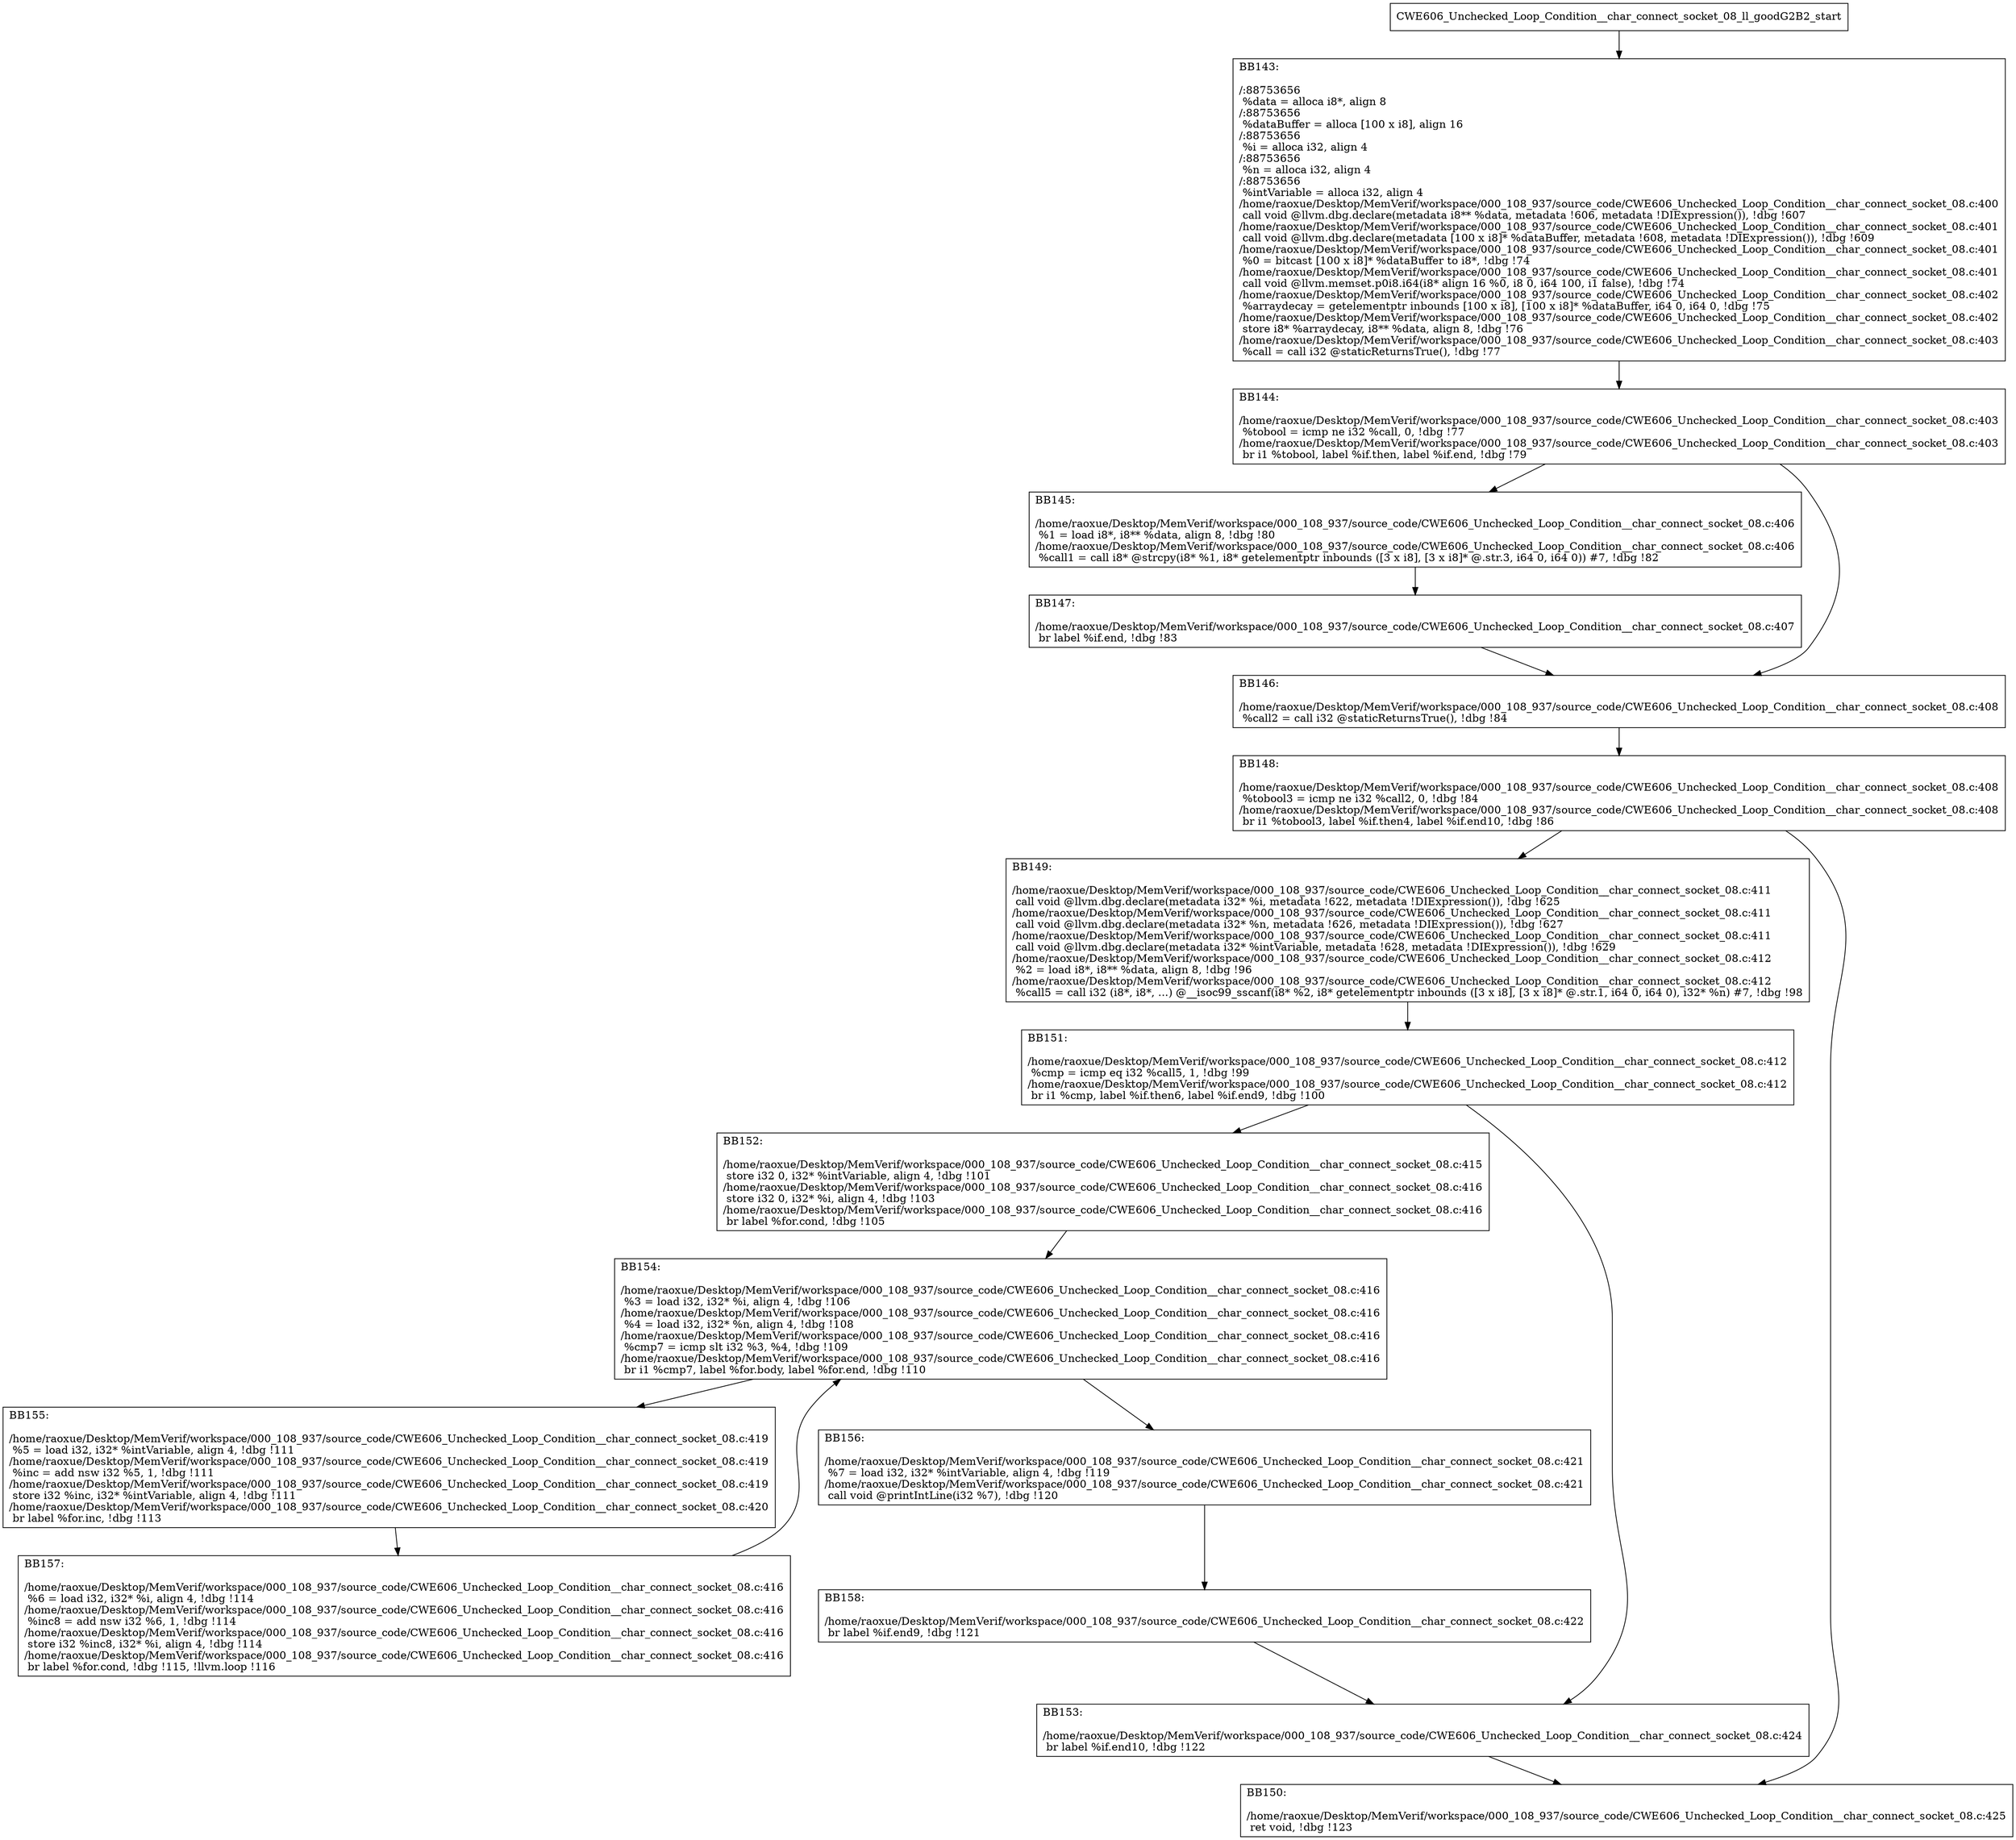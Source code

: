 digraph "CFG for'CWE606_Unchecked_Loop_Condition__char_connect_socket_08_ll_goodG2B2' function" {
	BBCWE606_Unchecked_Loop_Condition__char_connect_socket_08_ll_goodG2B2_start[shape=record,label="{CWE606_Unchecked_Loop_Condition__char_connect_socket_08_ll_goodG2B2_start}"];
	BBCWE606_Unchecked_Loop_Condition__char_connect_socket_08_ll_goodG2B2_start-> CWE606_Unchecked_Loop_Condition__char_connect_socket_08_ll_goodG2B2BB143;
	CWE606_Unchecked_Loop_Condition__char_connect_socket_08_ll_goodG2B2BB143 [shape=record, label="{BB143:\l\l/:88753656\l
  %data = alloca i8*, align 8\l
/:88753656\l
  %dataBuffer = alloca [100 x i8], align 16\l
/:88753656\l
  %i = alloca i32, align 4\l
/:88753656\l
  %n = alloca i32, align 4\l
/:88753656\l
  %intVariable = alloca i32, align 4\l
/home/raoxue/Desktop/MemVerif/workspace/000_108_937/source_code/CWE606_Unchecked_Loop_Condition__char_connect_socket_08.c:400\l
  call void @llvm.dbg.declare(metadata i8** %data, metadata !606, metadata !DIExpression()), !dbg !607\l
/home/raoxue/Desktop/MemVerif/workspace/000_108_937/source_code/CWE606_Unchecked_Loop_Condition__char_connect_socket_08.c:401\l
  call void @llvm.dbg.declare(metadata [100 x i8]* %dataBuffer, metadata !608, metadata !DIExpression()), !dbg !609\l
/home/raoxue/Desktop/MemVerif/workspace/000_108_937/source_code/CWE606_Unchecked_Loop_Condition__char_connect_socket_08.c:401\l
  %0 = bitcast [100 x i8]* %dataBuffer to i8*, !dbg !74\l
/home/raoxue/Desktop/MemVerif/workspace/000_108_937/source_code/CWE606_Unchecked_Loop_Condition__char_connect_socket_08.c:401\l
  call void @llvm.memset.p0i8.i64(i8* align 16 %0, i8 0, i64 100, i1 false), !dbg !74\l
/home/raoxue/Desktop/MemVerif/workspace/000_108_937/source_code/CWE606_Unchecked_Loop_Condition__char_connect_socket_08.c:402\l
  %arraydecay = getelementptr inbounds [100 x i8], [100 x i8]* %dataBuffer, i64 0, i64 0, !dbg !75\l
/home/raoxue/Desktop/MemVerif/workspace/000_108_937/source_code/CWE606_Unchecked_Loop_Condition__char_connect_socket_08.c:402\l
  store i8* %arraydecay, i8** %data, align 8, !dbg !76\l
/home/raoxue/Desktop/MemVerif/workspace/000_108_937/source_code/CWE606_Unchecked_Loop_Condition__char_connect_socket_08.c:403\l
  %call = call i32 @staticReturnsTrue(), !dbg !77\l
}"];
	CWE606_Unchecked_Loop_Condition__char_connect_socket_08_ll_goodG2B2BB143-> CWE606_Unchecked_Loop_Condition__char_connect_socket_08_ll_goodG2B2BB144;
	CWE606_Unchecked_Loop_Condition__char_connect_socket_08_ll_goodG2B2BB144 [shape=record, label="{BB144:\l\l/home/raoxue/Desktop/MemVerif/workspace/000_108_937/source_code/CWE606_Unchecked_Loop_Condition__char_connect_socket_08.c:403\l
  %tobool = icmp ne i32 %call, 0, !dbg !77\l
/home/raoxue/Desktop/MemVerif/workspace/000_108_937/source_code/CWE606_Unchecked_Loop_Condition__char_connect_socket_08.c:403\l
  br i1 %tobool, label %if.then, label %if.end, !dbg !79\l
}"];
	CWE606_Unchecked_Loop_Condition__char_connect_socket_08_ll_goodG2B2BB144-> CWE606_Unchecked_Loop_Condition__char_connect_socket_08_ll_goodG2B2BB145;
	CWE606_Unchecked_Loop_Condition__char_connect_socket_08_ll_goodG2B2BB144-> CWE606_Unchecked_Loop_Condition__char_connect_socket_08_ll_goodG2B2BB146;
	CWE606_Unchecked_Loop_Condition__char_connect_socket_08_ll_goodG2B2BB145 [shape=record, label="{BB145:\l\l/home/raoxue/Desktop/MemVerif/workspace/000_108_937/source_code/CWE606_Unchecked_Loop_Condition__char_connect_socket_08.c:406\l
  %1 = load i8*, i8** %data, align 8, !dbg !80\l
/home/raoxue/Desktop/MemVerif/workspace/000_108_937/source_code/CWE606_Unchecked_Loop_Condition__char_connect_socket_08.c:406\l
  %call1 = call i8* @strcpy(i8* %1, i8* getelementptr inbounds ([3 x i8], [3 x i8]* @.str.3, i64 0, i64 0)) #7, !dbg !82\l
}"];
	CWE606_Unchecked_Loop_Condition__char_connect_socket_08_ll_goodG2B2BB145-> CWE606_Unchecked_Loop_Condition__char_connect_socket_08_ll_goodG2B2BB147;
	CWE606_Unchecked_Loop_Condition__char_connect_socket_08_ll_goodG2B2BB147 [shape=record, label="{BB147:\l\l/home/raoxue/Desktop/MemVerif/workspace/000_108_937/source_code/CWE606_Unchecked_Loop_Condition__char_connect_socket_08.c:407\l
  br label %if.end, !dbg !83\l
}"];
	CWE606_Unchecked_Loop_Condition__char_connect_socket_08_ll_goodG2B2BB147-> CWE606_Unchecked_Loop_Condition__char_connect_socket_08_ll_goodG2B2BB146;
	CWE606_Unchecked_Loop_Condition__char_connect_socket_08_ll_goodG2B2BB146 [shape=record, label="{BB146:\l\l/home/raoxue/Desktop/MemVerif/workspace/000_108_937/source_code/CWE606_Unchecked_Loop_Condition__char_connect_socket_08.c:408\l
  %call2 = call i32 @staticReturnsTrue(), !dbg !84\l
}"];
	CWE606_Unchecked_Loop_Condition__char_connect_socket_08_ll_goodG2B2BB146-> CWE606_Unchecked_Loop_Condition__char_connect_socket_08_ll_goodG2B2BB148;
	CWE606_Unchecked_Loop_Condition__char_connect_socket_08_ll_goodG2B2BB148 [shape=record, label="{BB148:\l\l/home/raoxue/Desktop/MemVerif/workspace/000_108_937/source_code/CWE606_Unchecked_Loop_Condition__char_connect_socket_08.c:408\l
  %tobool3 = icmp ne i32 %call2, 0, !dbg !84\l
/home/raoxue/Desktop/MemVerif/workspace/000_108_937/source_code/CWE606_Unchecked_Loop_Condition__char_connect_socket_08.c:408\l
  br i1 %tobool3, label %if.then4, label %if.end10, !dbg !86\l
}"];
	CWE606_Unchecked_Loop_Condition__char_connect_socket_08_ll_goodG2B2BB148-> CWE606_Unchecked_Loop_Condition__char_connect_socket_08_ll_goodG2B2BB149;
	CWE606_Unchecked_Loop_Condition__char_connect_socket_08_ll_goodG2B2BB148-> CWE606_Unchecked_Loop_Condition__char_connect_socket_08_ll_goodG2B2BB150;
	CWE606_Unchecked_Loop_Condition__char_connect_socket_08_ll_goodG2B2BB149 [shape=record, label="{BB149:\l\l/home/raoxue/Desktop/MemVerif/workspace/000_108_937/source_code/CWE606_Unchecked_Loop_Condition__char_connect_socket_08.c:411\l
  call void @llvm.dbg.declare(metadata i32* %i, metadata !622, metadata !DIExpression()), !dbg !625\l
/home/raoxue/Desktop/MemVerif/workspace/000_108_937/source_code/CWE606_Unchecked_Loop_Condition__char_connect_socket_08.c:411\l
  call void @llvm.dbg.declare(metadata i32* %n, metadata !626, metadata !DIExpression()), !dbg !627\l
/home/raoxue/Desktop/MemVerif/workspace/000_108_937/source_code/CWE606_Unchecked_Loop_Condition__char_connect_socket_08.c:411\l
  call void @llvm.dbg.declare(metadata i32* %intVariable, metadata !628, metadata !DIExpression()), !dbg !629\l
/home/raoxue/Desktop/MemVerif/workspace/000_108_937/source_code/CWE606_Unchecked_Loop_Condition__char_connect_socket_08.c:412\l
  %2 = load i8*, i8** %data, align 8, !dbg !96\l
/home/raoxue/Desktop/MemVerif/workspace/000_108_937/source_code/CWE606_Unchecked_Loop_Condition__char_connect_socket_08.c:412\l
  %call5 = call i32 (i8*, i8*, ...) @__isoc99_sscanf(i8* %2, i8* getelementptr inbounds ([3 x i8], [3 x i8]* @.str.1, i64 0, i64 0), i32* %n) #7, !dbg !98\l
}"];
	CWE606_Unchecked_Loop_Condition__char_connect_socket_08_ll_goodG2B2BB149-> CWE606_Unchecked_Loop_Condition__char_connect_socket_08_ll_goodG2B2BB151;
	CWE606_Unchecked_Loop_Condition__char_connect_socket_08_ll_goodG2B2BB151 [shape=record, label="{BB151:\l\l/home/raoxue/Desktop/MemVerif/workspace/000_108_937/source_code/CWE606_Unchecked_Loop_Condition__char_connect_socket_08.c:412\l
  %cmp = icmp eq i32 %call5, 1, !dbg !99\l
/home/raoxue/Desktop/MemVerif/workspace/000_108_937/source_code/CWE606_Unchecked_Loop_Condition__char_connect_socket_08.c:412\l
  br i1 %cmp, label %if.then6, label %if.end9, !dbg !100\l
}"];
	CWE606_Unchecked_Loop_Condition__char_connect_socket_08_ll_goodG2B2BB151-> CWE606_Unchecked_Loop_Condition__char_connect_socket_08_ll_goodG2B2BB152;
	CWE606_Unchecked_Loop_Condition__char_connect_socket_08_ll_goodG2B2BB151-> CWE606_Unchecked_Loop_Condition__char_connect_socket_08_ll_goodG2B2BB153;
	CWE606_Unchecked_Loop_Condition__char_connect_socket_08_ll_goodG2B2BB152 [shape=record, label="{BB152:\l\l/home/raoxue/Desktop/MemVerif/workspace/000_108_937/source_code/CWE606_Unchecked_Loop_Condition__char_connect_socket_08.c:415\l
  store i32 0, i32* %intVariable, align 4, !dbg !101\l
/home/raoxue/Desktop/MemVerif/workspace/000_108_937/source_code/CWE606_Unchecked_Loop_Condition__char_connect_socket_08.c:416\l
  store i32 0, i32* %i, align 4, !dbg !103\l
/home/raoxue/Desktop/MemVerif/workspace/000_108_937/source_code/CWE606_Unchecked_Loop_Condition__char_connect_socket_08.c:416\l
  br label %for.cond, !dbg !105\l
}"];
	CWE606_Unchecked_Loop_Condition__char_connect_socket_08_ll_goodG2B2BB152-> CWE606_Unchecked_Loop_Condition__char_connect_socket_08_ll_goodG2B2BB154;
	CWE606_Unchecked_Loop_Condition__char_connect_socket_08_ll_goodG2B2BB154 [shape=record, label="{BB154:\l\l/home/raoxue/Desktop/MemVerif/workspace/000_108_937/source_code/CWE606_Unchecked_Loop_Condition__char_connect_socket_08.c:416\l
  %3 = load i32, i32* %i, align 4, !dbg !106\l
/home/raoxue/Desktop/MemVerif/workspace/000_108_937/source_code/CWE606_Unchecked_Loop_Condition__char_connect_socket_08.c:416\l
  %4 = load i32, i32* %n, align 4, !dbg !108\l
/home/raoxue/Desktop/MemVerif/workspace/000_108_937/source_code/CWE606_Unchecked_Loop_Condition__char_connect_socket_08.c:416\l
  %cmp7 = icmp slt i32 %3, %4, !dbg !109\l
/home/raoxue/Desktop/MemVerif/workspace/000_108_937/source_code/CWE606_Unchecked_Loop_Condition__char_connect_socket_08.c:416\l
  br i1 %cmp7, label %for.body, label %for.end, !dbg !110\l
}"];
	CWE606_Unchecked_Loop_Condition__char_connect_socket_08_ll_goodG2B2BB154-> CWE606_Unchecked_Loop_Condition__char_connect_socket_08_ll_goodG2B2BB155;
	CWE606_Unchecked_Loop_Condition__char_connect_socket_08_ll_goodG2B2BB154-> CWE606_Unchecked_Loop_Condition__char_connect_socket_08_ll_goodG2B2BB156;
	CWE606_Unchecked_Loop_Condition__char_connect_socket_08_ll_goodG2B2BB155 [shape=record, label="{BB155:\l\l/home/raoxue/Desktop/MemVerif/workspace/000_108_937/source_code/CWE606_Unchecked_Loop_Condition__char_connect_socket_08.c:419\l
  %5 = load i32, i32* %intVariable, align 4, !dbg !111\l
/home/raoxue/Desktop/MemVerif/workspace/000_108_937/source_code/CWE606_Unchecked_Loop_Condition__char_connect_socket_08.c:419\l
  %inc = add nsw i32 %5, 1, !dbg !111\l
/home/raoxue/Desktop/MemVerif/workspace/000_108_937/source_code/CWE606_Unchecked_Loop_Condition__char_connect_socket_08.c:419\l
  store i32 %inc, i32* %intVariable, align 4, !dbg !111\l
/home/raoxue/Desktop/MemVerif/workspace/000_108_937/source_code/CWE606_Unchecked_Loop_Condition__char_connect_socket_08.c:420\l
  br label %for.inc, !dbg !113\l
}"];
	CWE606_Unchecked_Loop_Condition__char_connect_socket_08_ll_goodG2B2BB155-> CWE606_Unchecked_Loop_Condition__char_connect_socket_08_ll_goodG2B2BB157;
	CWE606_Unchecked_Loop_Condition__char_connect_socket_08_ll_goodG2B2BB157 [shape=record, label="{BB157:\l\l/home/raoxue/Desktop/MemVerif/workspace/000_108_937/source_code/CWE606_Unchecked_Loop_Condition__char_connect_socket_08.c:416\l
  %6 = load i32, i32* %i, align 4, !dbg !114\l
/home/raoxue/Desktop/MemVerif/workspace/000_108_937/source_code/CWE606_Unchecked_Loop_Condition__char_connect_socket_08.c:416\l
  %inc8 = add nsw i32 %6, 1, !dbg !114\l
/home/raoxue/Desktop/MemVerif/workspace/000_108_937/source_code/CWE606_Unchecked_Loop_Condition__char_connect_socket_08.c:416\l
  store i32 %inc8, i32* %i, align 4, !dbg !114\l
/home/raoxue/Desktop/MemVerif/workspace/000_108_937/source_code/CWE606_Unchecked_Loop_Condition__char_connect_socket_08.c:416\l
  br label %for.cond, !dbg !115, !llvm.loop !116\l
}"];
	CWE606_Unchecked_Loop_Condition__char_connect_socket_08_ll_goodG2B2BB157-> CWE606_Unchecked_Loop_Condition__char_connect_socket_08_ll_goodG2B2BB154;
	CWE606_Unchecked_Loop_Condition__char_connect_socket_08_ll_goodG2B2BB156 [shape=record, label="{BB156:\l\l/home/raoxue/Desktop/MemVerif/workspace/000_108_937/source_code/CWE606_Unchecked_Loop_Condition__char_connect_socket_08.c:421\l
  %7 = load i32, i32* %intVariable, align 4, !dbg !119\l
/home/raoxue/Desktop/MemVerif/workspace/000_108_937/source_code/CWE606_Unchecked_Loop_Condition__char_connect_socket_08.c:421\l
  call void @printIntLine(i32 %7), !dbg !120\l
}"];
	CWE606_Unchecked_Loop_Condition__char_connect_socket_08_ll_goodG2B2BB156-> CWE606_Unchecked_Loop_Condition__char_connect_socket_08_ll_goodG2B2BB158;
	CWE606_Unchecked_Loop_Condition__char_connect_socket_08_ll_goodG2B2BB158 [shape=record, label="{BB158:\l\l/home/raoxue/Desktop/MemVerif/workspace/000_108_937/source_code/CWE606_Unchecked_Loop_Condition__char_connect_socket_08.c:422\l
  br label %if.end9, !dbg !121\l
}"];
	CWE606_Unchecked_Loop_Condition__char_connect_socket_08_ll_goodG2B2BB158-> CWE606_Unchecked_Loop_Condition__char_connect_socket_08_ll_goodG2B2BB153;
	CWE606_Unchecked_Loop_Condition__char_connect_socket_08_ll_goodG2B2BB153 [shape=record, label="{BB153:\l\l/home/raoxue/Desktop/MemVerif/workspace/000_108_937/source_code/CWE606_Unchecked_Loop_Condition__char_connect_socket_08.c:424\l
  br label %if.end10, !dbg !122\l
}"];
	CWE606_Unchecked_Loop_Condition__char_connect_socket_08_ll_goodG2B2BB153-> CWE606_Unchecked_Loop_Condition__char_connect_socket_08_ll_goodG2B2BB150;
	CWE606_Unchecked_Loop_Condition__char_connect_socket_08_ll_goodG2B2BB150 [shape=record, label="{BB150:\l\l/home/raoxue/Desktop/MemVerif/workspace/000_108_937/source_code/CWE606_Unchecked_Loop_Condition__char_connect_socket_08.c:425\l
  ret void, !dbg !123\l
}"];
}
